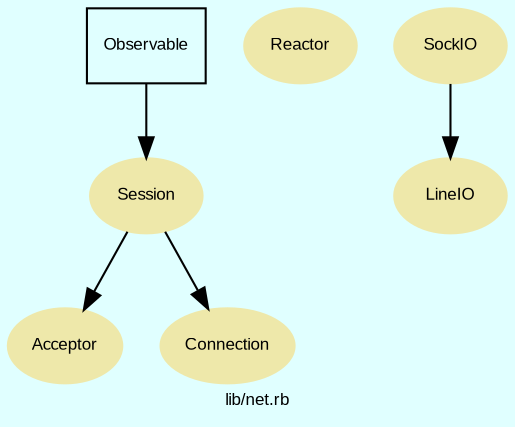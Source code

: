 digraph TopLevel {
    compound = true
    bgcolor = lightcyan1
    fontname = Arial
    fontsize = 8
    label = "lib/net.rb"
    node [
        fontname = Arial,
        fontsize = 8,
        color = black
    ]

    Acceptor [
        fontcolor = black,
        URL = "classes/Acceptor.html",
        shape = ellipse,
        color = palegoldenrod,
        style = filled,
        label = "Acceptor"
    ]

    Reactor [
        fontcolor = black,
        URL = "classes/Reactor.html",
        shape = ellipse,
        color = palegoldenrod,
        style = filled,
        label = "Reactor"
    ]

    SockIO [
        fontcolor = black,
        URL = "classes/SockIO.html",
        shape = ellipse,
        color = palegoldenrod,
        style = filled,
        label = "SockIO"
    ]

    Session [
        fontcolor = black,
        URL = "classes/Session.html",
        shape = ellipse,
        color = palegoldenrod,
        style = filled,
        label = "Session"
    ]

    Connection [
        fontcolor = black,
        URL = "classes/Connection.html",
        shape = ellipse,
        color = palegoldenrod,
        style = filled,
        label = "Connection"
    ]

    LineIO [
        fontcolor = black,
        URL = "classes/LineIO.html",
        shape = ellipse,
        color = palegoldenrod,
        style = filled,
        label = "LineIO"
    ]

    Session -> Acceptor [

    ]

    Observable [
        URL = "classes/Observable.html",
        shape = box,
        label = "Observable"
    ]

    Observable -> Session [

    ]

    Session -> Connection [

    ]

    SockIO -> LineIO [

    ]

}

